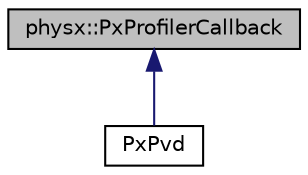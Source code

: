 digraph "physx::PxProfilerCallback"
{
  edge [fontname="Helvetica",fontsize="10",labelfontname="Helvetica",labelfontsize="10"];
  node [fontname="Helvetica",fontsize="10",shape=record];
  Node0 [label="physx::PxProfilerCallback",height=0.2,width=0.4,color="black", fillcolor="grey75", style="filled", fontcolor="black"];
  Node0 -> Node1 [dir="back",color="midnightblue",fontsize="10",style="solid",fontname="Helvetica"];
  Node1 [label="PxPvd",height=0.2,width=0.4,color="black", fillcolor="white", style="filled",URL="$classPxPvd.html",tooltip="PxPvd is the top-level class for the PVD framework, and the main customer interface for PVD configura..."];
}
